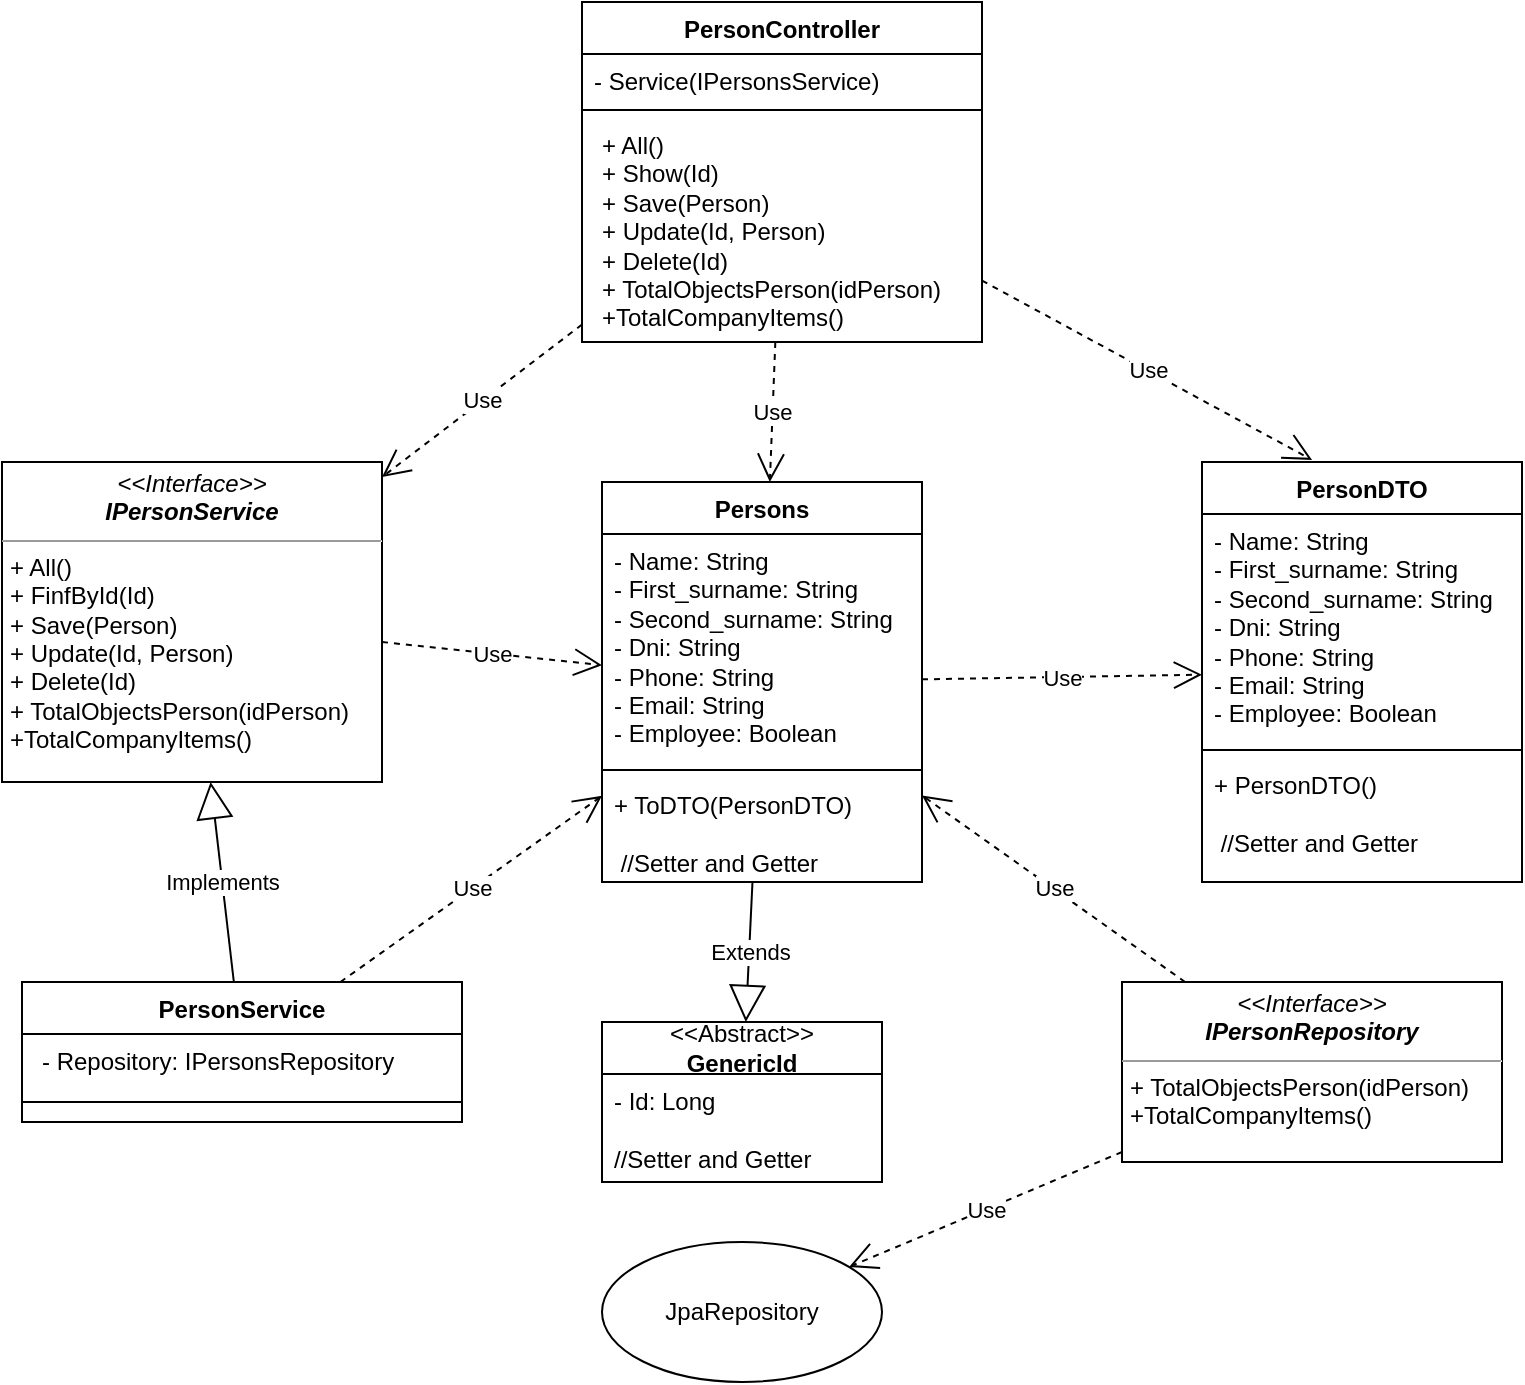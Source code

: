 <mxfile version="21.8.2" type="device" pages="4">
  <diagram name="Person" id="mOvNx-SHtdPKEW5Wv6UG">
    <mxGraphModel dx="942" dy="568" grid="1" gridSize="10" guides="1" tooltips="1" connect="1" arrows="1" fold="1" page="1" pageScale="1" pageWidth="827" pageHeight="1169" math="0" shadow="0">
      <root>
        <mxCell id="0" />
        <mxCell id="1" parent="0" />
        <mxCell id="ksLlhlK2cp5B85Cn4NFc-2" value="&lt;p style=&quot;margin:0px;margin-top:4px;text-align:center;&quot;&gt;&lt;i&gt;&amp;lt;&amp;lt;Interface&amp;gt;&amp;gt;&lt;/i&gt;&lt;br&gt;&lt;i style=&quot;border-color: var(--border-color);&quot;&gt;&lt;b&gt;IPersonRepository&lt;/b&gt;&lt;/i&gt;&lt;/p&gt;&lt;hr size=&quot;1&quot;&gt;&lt;p style=&quot;border-color: var(--border-color); margin: 0px 0px 0px 4px;&quot;&gt;&lt;span style=&quot;background-color: initial;&quot;&gt;+ TotalObjectsPerson(idPerson)&lt;/span&gt;&lt;br&gt;&lt;/p&gt;&lt;p style=&quot;margin:0px;margin-left:4px;&quot;&gt;+TotalCompanyItems()&lt;/p&gt;" style="verticalAlign=top;align=left;overflow=fill;fontSize=12;fontFamily=Helvetica;html=1;whiteSpace=wrap;" parent="1" vertex="1">
          <mxGeometry x="590" y="510" width="190" height="90" as="geometry" />
        </mxCell>
        <mxCell id="CWx7Grt0ZWKzgmNsFGEg-1" value="&lt;p style=&quot;margin:0px;margin-top:4px;text-align:center;&quot;&gt;&lt;i&gt;&amp;lt;&amp;lt;Interface&amp;gt;&amp;gt;&lt;/i&gt;&lt;br&gt;&lt;i style=&quot;border-color: var(--border-color);&quot;&gt;&lt;b&gt;IPersonService&lt;/b&gt;&lt;/i&gt;&lt;br&gt;&lt;/p&gt;&lt;hr size=&quot;1&quot;&gt;&lt;p style=&quot;border-color: var(--border-color); margin: 0px 0px 0px 4px;&quot;&gt;+ All()&lt;br style=&quot;border-color: var(--border-color);&quot;&gt;&lt;/p&gt;&lt;p style=&quot;border-color: var(--border-color); margin: 0px 0px 0px 4px;&quot;&gt;+ FinfById(Id)&lt;/p&gt;&lt;p style=&quot;border-color: var(--border-color); margin: 0px 0px 0px 4px;&quot;&gt;+ Save(Person)&amp;nbsp;&lt;/p&gt;&lt;p style=&quot;border-color: var(--border-color); margin: 0px 0px 0px 4px;&quot;&gt;+ Update(Id, Person)&amp;nbsp;&lt;/p&gt;&lt;p style=&quot;border-color: var(--border-color); margin: 0px 0px 0px 4px;&quot;&gt;+ Delete(Id)&lt;/p&gt;&lt;p style=&quot;border-color: var(--border-color); margin: 0px 0px 0px 4px;&quot;&gt;+ TotalObjectsPerson(idPerson)&lt;br style=&quot;border-color: var(--border-color);&quot;&gt;&lt;/p&gt;&lt;p style=&quot;border-color: var(--border-color); margin: 0px 0px 0px 4px;&quot;&gt;+TotalCompanyItems()&lt;/p&gt;&lt;p style=&quot;border-color: var(--border-color); margin: 0px 0px 0px 4px;&quot;&gt;&lt;br&gt;&lt;/p&gt;" style="verticalAlign=top;align=left;overflow=fill;fontSize=12;fontFamily=Helvetica;html=1;whiteSpace=wrap;" parent="1" vertex="1">
          <mxGeometry x="30" y="250" width="190" height="160" as="geometry" />
        </mxCell>
        <mxCell id="CWx7Grt0ZWKzgmNsFGEg-2" value="Persons" style="swimlane;fontStyle=1;align=center;verticalAlign=top;childLayout=stackLayout;horizontal=1;startSize=26;horizontalStack=0;resizeParent=1;resizeParentMax=0;resizeLast=0;collapsible=1;marginBottom=0;whiteSpace=wrap;html=1;" parent="1" vertex="1">
          <mxGeometry x="330" y="260" width="160" height="200" as="geometry" />
        </mxCell>
        <mxCell id="CWx7Grt0ZWKzgmNsFGEg-3" value="- Name: String&lt;br&gt;- First_surname: String&lt;br&gt;- Second_surname: String&lt;br&gt;- Dni: String&lt;br&gt;- Phone: String&lt;br&gt;- Email: String&lt;br&gt;- Employee: Boolean&lt;br&gt;" style="text;strokeColor=none;fillColor=none;align=left;verticalAlign=top;spacingLeft=4;spacingRight=4;overflow=hidden;rotatable=0;points=[[0,0.5],[1,0.5]];portConstraint=eastwest;whiteSpace=wrap;html=1;" parent="CWx7Grt0ZWKzgmNsFGEg-2" vertex="1">
          <mxGeometry y="26" width="160" height="114" as="geometry" />
        </mxCell>
        <mxCell id="CWx7Grt0ZWKzgmNsFGEg-4" value="" style="line;strokeWidth=1;fillColor=none;align=left;verticalAlign=middle;spacingTop=-1;spacingLeft=3;spacingRight=3;rotatable=0;labelPosition=right;points=[];portConstraint=eastwest;strokeColor=inherit;" parent="CWx7Grt0ZWKzgmNsFGEg-2" vertex="1">
          <mxGeometry y="140" width="160" height="8" as="geometry" />
        </mxCell>
        <mxCell id="CWx7Grt0ZWKzgmNsFGEg-5" value="+ ToDTO(PersonDTO)&lt;br&gt;&lt;br&gt;&amp;nbsp;//Setter and Getter" style="text;strokeColor=none;fillColor=none;align=left;verticalAlign=top;spacingLeft=4;spacingRight=4;overflow=hidden;rotatable=0;points=[[0,0.5],[1,0.5]];portConstraint=eastwest;whiteSpace=wrap;html=1;" parent="CWx7Grt0ZWKzgmNsFGEg-2" vertex="1">
          <mxGeometry y="148" width="160" height="52" as="geometry" />
        </mxCell>
        <mxCell id="CWx7Grt0ZWKzgmNsFGEg-6" value="PersonDTO" style="swimlane;fontStyle=1;align=center;verticalAlign=top;childLayout=stackLayout;horizontal=1;startSize=26;horizontalStack=0;resizeParent=1;resizeParentMax=0;resizeLast=0;collapsible=1;marginBottom=0;whiteSpace=wrap;html=1;" parent="1" vertex="1">
          <mxGeometry x="630" y="250" width="160" height="210" as="geometry" />
        </mxCell>
        <mxCell id="CWx7Grt0ZWKzgmNsFGEg-7" value="- Name: String&lt;br style=&quot;border-color: var(--border-color);&quot;&gt;- First_surname: String&lt;br style=&quot;border-color: var(--border-color);&quot;&gt;- Second_surname: String&lt;br style=&quot;border-color: var(--border-color);&quot;&gt;- Dni: String&lt;br style=&quot;border-color: var(--border-color);&quot;&gt;- Phone: String&lt;br style=&quot;border-color: var(--border-color);&quot;&gt;- Email: String&lt;br style=&quot;border-color: var(--border-color);&quot;&gt;- Employee: Boolean&lt;br&gt;" style="text;strokeColor=none;fillColor=none;align=left;verticalAlign=top;spacingLeft=4;spacingRight=4;overflow=hidden;rotatable=0;points=[[0,0.5],[1,0.5]];portConstraint=eastwest;whiteSpace=wrap;html=1;" parent="CWx7Grt0ZWKzgmNsFGEg-6" vertex="1">
          <mxGeometry y="26" width="160" height="114" as="geometry" />
        </mxCell>
        <mxCell id="CWx7Grt0ZWKzgmNsFGEg-8" value="" style="line;strokeWidth=1;fillColor=none;align=left;verticalAlign=middle;spacingTop=-1;spacingLeft=3;spacingRight=3;rotatable=0;labelPosition=right;points=[];portConstraint=eastwest;strokeColor=inherit;" parent="CWx7Grt0ZWKzgmNsFGEg-6" vertex="1">
          <mxGeometry y="140" width="160" height="8" as="geometry" />
        </mxCell>
        <mxCell id="CWx7Grt0ZWKzgmNsFGEg-9" value="+ PersonDTO()&lt;br&gt;&lt;br&gt;&amp;nbsp;//Setter and Getter" style="text;strokeColor=none;fillColor=none;align=left;verticalAlign=top;spacingLeft=4;spacingRight=4;overflow=hidden;rotatable=0;points=[[0,0.5],[1,0.5]];portConstraint=eastwest;whiteSpace=wrap;html=1;" parent="CWx7Grt0ZWKzgmNsFGEg-6" vertex="1">
          <mxGeometry y="148" width="160" height="62" as="geometry" />
        </mxCell>
        <mxCell id="CWx7Grt0ZWKzgmNsFGEg-14" value="PersonController" style="swimlane;fontStyle=1;align=center;verticalAlign=top;childLayout=stackLayout;horizontal=1;startSize=26;horizontalStack=0;resizeParent=1;resizeParentMax=0;resizeLast=0;collapsible=1;marginBottom=0;whiteSpace=wrap;html=1;" parent="1" vertex="1">
          <mxGeometry x="320" y="20" width="200" height="170" as="geometry" />
        </mxCell>
        <mxCell id="CWx7Grt0ZWKzgmNsFGEg-15" value="- Service(IPersonsService)" style="text;strokeColor=none;fillColor=none;align=left;verticalAlign=top;spacingLeft=4;spacingRight=4;overflow=hidden;rotatable=0;points=[[0,0.5],[1,0.5]];portConstraint=eastwest;whiteSpace=wrap;html=1;" parent="CWx7Grt0ZWKzgmNsFGEg-14" vertex="1">
          <mxGeometry y="26" width="200" height="24" as="geometry" />
        </mxCell>
        <mxCell id="CWx7Grt0ZWKzgmNsFGEg-16" value="" style="line;strokeWidth=1;fillColor=none;align=left;verticalAlign=middle;spacingTop=-1;spacingLeft=3;spacingRight=3;rotatable=0;labelPosition=right;points=[];portConstraint=eastwest;strokeColor=inherit;" parent="CWx7Grt0ZWKzgmNsFGEg-14" vertex="1">
          <mxGeometry y="50" width="200" height="8" as="geometry" />
        </mxCell>
        <mxCell id="CWx7Grt0ZWKzgmNsFGEg-17" value="&lt;p style=&quot;border-color: var(--border-color); margin: 0px 0px 0px 4px;&quot;&gt;+ All()&lt;br style=&quot;border-color: var(--border-color);&quot;&gt;&lt;/p&gt;&lt;p style=&quot;border-color: var(--border-color); margin: 0px 0px 0px 4px;&quot;&gt;+ Show(Id)&lt;/p&gt;&lt;p style=&quot;border-color: var(--border-color); margin: 0px 0px 0px 4px;&quot;&gt;+ Save(Person)&amp;nbsp;&lt;/p&gt;&lt;p style=&quot;border-color: var(--border-color); margin: 0px 0px 0px 4px;&quot;&gt;+ Update(Id, Person)&amp;nbsp;&lt;/p&gt;&lt;p style=&quot;border-color: var(--border-color); margin: 0px 0px 0px 4px;&quot;&gt;+ Delete(Id)&lt;/p&gt;&lt;p style=&quot;border-color: var(--border-color); margin: 0px 0px 0px 4px;&quot;&gt;+ TotalObjectsPerson(idPerson)&lt;br style=&quot;border-color: var(--border-color);&quot;&gt;&lt;/p&gt;&lt;p style=&quot;border-color: var(--border-color); margin: 0px 0px 0px 4px;&quot;&gt;+TotalCompanyItems()&lt;/p&gt;" style="text;strokeColor=none;fillColor=none;align=left;verticalAlign=top;spacingLeft=4;spacingRight=4;overflow=hidden;rotatable=0;points=[[0,0.5],[1,0.5]];portConstraint=eastwest;whiteSpace=wrap;html=1;" parent="CWx7Grt0ZWKzgmNsFGEg-14" vertex="1">
          <mxGeometry y="58" width="200" height="112" as="geometry" />
        </mxCell>
        <mxCell id="CWx7Grt0ZWKzgmNsFGEg-18" value="&amp;lt;&amp;lt;Abstract&amp;gt;&amp;gt;&lt;br&gt;&lt;b&gt;GenericId&lt;/b&gt;" style="swimlane;fontStyle=0;childLayout=stackLayout;horizontal=1;startSize=26;fillColor=none;horizontalStack=0;resizeParent=1;resizeParentMax=0;resizeLast=0;collapsible=1;marginBottom=0;whiteSpace=wrap;html=1;" parent="1" vertex="1">
          <mxGeometry x="330" y="530" width="140" height="80" as="geometry" />
        </mxCell>
        <mxCell id="CWx7Grt0ZWKzgmNsFGEg-19" value="- Id: Long&lt;br&gt;&lt;br&gt;//Setter and Getter" style="text;strokeColor=none;fillColor=none;align=left;verticalAlign=top;spacingLeft=4;spacingRight=4;overflow=hidden;rotatable=0;points=[[0,0.5],[1,0.5]];portConstraint=eastwest;whiteSpace=wrap;html=1;" parent="CWx7Grt0ZWKzgmNsFGEg-18" vertex="1">
          <mxGeometry y="26" width="140" height="54" as="geometry" />
        </mxCell>
        <mxCell id="CWx7Grt0ZWKzgmNsFGEg-22" value="Extends" style="endArrow=block;endSize=16;endFill=0;html=1;rounded=0;" parent="1" source="CWx7Grt0ZWKzgmNsFGEg-2" target="CWx7Grt0ZWKzgmNsFGEg-18" edge="1">
          <mxGeometry width="160" relative="1" as="geometry">
            <mxPoint x="340" y="480" as="sourcePoint" />
            <mxPoint x="440" y="110" as="targetPoint" />
          </mxGeometry>
        </mxCell>
        <mxCell id="CWx7Grt0ZWKzgmNsFGEg-23" value="Implements" style="endArrow=block;endSize=16;endFill=0;html=1;rounded=0;" parent="1" source="EcvVIx1FRxvL3OZr62h4-1" target="CWx7Grt0ZWKzgmNsFGEg-1" edge="1">
          <mxGeometry width="160" relative="1" as="geometry">
            <mxPoint x="165" y="566" as="sourcePoint" />
            <mxPoint x="500" y="180" as="targetPoint" />
          </mxGeometry>
        </mxCell>
        <mxCell id="CWx7Grt0ZWKzgmNsFGEg-24" value="Use" style="endArrow=open;endSize=12;dashed=1;html=1;rounded=0;" parent="1" source="CWx7Grt0ZWKzgmNsFGEg-14" target="CWx7Grt0ZWKzgmNsFGEg-1" edge="1">
          <mxGeometry width="160" relative="1" as="geometry">
            <mxPoint x="340" y="280" as="sourcePoint" />
            <mxPoint x="500" y="280" as="targetPoint" />
          </mxGeometry>
        </mxCell>
        <mxCell id="CWx7Grt0ZWKzgmNsFGEg-25" value="Use" style="endArrow=open;endSize=12;dashed=1;html=1;rounded=0;entryX=0.344;entryY=-0.005;entryDx=0;entryDy=0;entryPerimeter=0;" parent="1" source="CWx7Grt0ZWKzgmNsFGEg-14" target="CWx7Grt0ZWKzgmNsFGEg-6" edge="1">
          <mxGeometry width="160" relative="1" as="geometry">
            <mxPoint x="340" y="280" as="sourcePoint" />
            <mxPoint x="500" y="280" as="targetPoint" />
          </mxGeometry>
        </mxCell>
        <mxCell id="CWx7Grt0ZWKzgmNsFGEg-26" value="Use" style="endArrow=open;endSize=12;dashed=1;html=1;rounded=0;" parent="1" source="CWx7Grt0ZWKzgmNsFGEg-14" target="CWx7Grt0ZWKzgmNsFGEg-2" edge="1">
          <mxGeometry width="160" relative="1" as="geometry">
            <mxPoint x="340" y="280" as="sourcePoint" />
            <mxPoint x="500" y="280" as="targetPoint" />
          </mxGeometry>
        </mxCell>
        <mxCell id="CWx7Grt0ZWKzgmNsFGEg-28" value="Use" style="endArrow=open;endSize=12;dashed=1;html=1;rounded=0;" parent="1" source="EcvVIx1FRxvL3OZr62h4-1" target="CWx7Grt0ZWKzgmNsFGEg-2" edge="1">
          <mxGeometry width="160" relative="1" as="geometry">
            <mxPoint x="340" y="400" as="sourcePoint" />
            <mxPoint x="500" y="400" as="targetPoint" />
          </mxGeometry>
        </mxCell>
        <mxCell id="CWx7Grt0ZWKzgmNsFGEg-29" value="Use" style="endArrow=open;endSize=12;dashed=1;html=1;rounded=0;" parent="1" source="CWx7Grt0ZWKzgmNsFGEg-1" target="CWx7Grt0ZWKzgmNsFGEg-2" edge="1">
          <mxGeometry width="160" relative="1" as="geometry">
            <mxPoint x="340" y="400" as="sourcePoint" />
            <mxPoint x="500" y="400" as="targetPoint" />
          </mxGeometry>
        </mxCell>
        <mxCell id="CWx7Grt0ZWKzgmNsFGEg-30" value="Use" style="endArrow=open;endSize=12;dashed=1;html=1;rounded=0;" parent="1" source="ksLlhlK2cp5B85Cn4NFc-2" target="CWx7Grt0ZWKzgmNsFGEg-2" edge="1">
          <mxGeometry width="160" relative="1" as="geometry">
            <mxPoint x="340" y="600" as="sourcePoint" />
            <mxPoint x="500" y="600" as="targetPoint" />
          </mxGeometry>
        </mxCell>
        <mxCell id="CWx7Grt0ZWKzgmNsFGEg-31" value="JpaRepository" style="ellipse;whiteSpace=wrap;html=1;" parent="1" vertex="1">
          <mxGeometry x="330" y="640" width="140" height="70" as="geometry" />
        </mxCell>
        <mxCell id="CWx7Grt0ZWKzgmNsFGEg-32" value="Use" style="endArrow=open;endSize=12;dashed=1;html=1;rounded=0;" parent="1" source="ksLlhlK2cp5B85Cn4NFc-2" target="CWx7Grt0ZWKzgmNsFGEg-31" edge="1">
          <mxGeometry width="160" relative="1" as="geometry">
            <mxPoint x="340" y="600" as="sourcePoint" />
            <mxPoint x="500" y="600" as="targetPoint" />
          </mxGeometry>
        </mxCell>
        <mxCell id="CWx7Grt0ZWKzgmNsFGEg-33" value="Use" style="endArrow=open;endSize=12;dashed=1;html=1;rounded=0;" parent="1" source="CWx7Grt0ZWKzgmNsFGEg-2" target="CWx7Grt0ZWKzgmNsFGEg-6" edge="1">
          <mxGeometry width="160" relative="1" as="geometry">
            <mxPoint x="340" y="300" as="sourcePoint" />
            <mxPoint x="500" y="300" as="targetPoint" />
          </mxGeometry>
        </mxCell>
        <mxCell id="EcvVIx1FRxvL3OZr62h4-1" value="PersonService" style="swimlane;fontStyle=1;align=center;verticalAlign=top;childLayout=stackLayout;horizontal=1;startSize=26;horizontalStack=0;resizeParent=1;resizeParentMax=0;resizeLast=0;collapsible=1;marginBottom=0;whiteSpace=wrap;html=1;" vertex="1" parent="1">
          <mxGeometry x="40" y="510" width="220" height="70" as="geometry" />
        </mxCell>
        <mxCell id="EcvVIx1FRxvL3OZr62h4-2" value="&lt;p style=&quot;border-color: var(--border-color); margin: 0px 0px 0px 4px;&quot;&gt;- Repository: IPersonsRepository&lt;/p&gt;&lt;p style=&quot;border-color: var(--border-color); margin: 0px 0px 0px 4px;&quot;&gt;&lt;br style=&quot;border-color: var(--border-color);&quot;&gt;&lt;/p&gt;" style="text;strokeColor=none;fillColor=none;align=left;verticalAlign=top;spacingLeft=4;spacingRight=4;overflow=hidden;rotatable=0;points=[[0,0.5],[1,0.5]];portConstraint=eastwest;whiteSpace=wrap;html=1;" vertex="1" parent="EcvVIx1FRxvL3OZr62h4-1">
          <mxGeometry y="26" width="220" height="24" as="geometry" />
        </mxCell>
        <mxCell id="EcvVIx1FRxvL3OZr62h4-3" value="" style="line;strokeWidth=1;fillColor=none;align=left;verticalAlign=middle;spacingTop=-1;spacingLeft=3;spacingRight=3;rotatable=0;labelPosition=right;points=[];portConstraint=eastwest;strokeColor=inherit;" vertex="1" parent="EcvVIx1FRxvL3OZr62h4-1">
          <mxGeometry y="50" width="220" height="20" as="geometry" />
        </mxCell>
      </root>
    </mxGraphModel>
  </diagram>
  <diagram id="QPbNEcfPttdwV0b6lFSF" name="TypeOfObject">
    <mxGraphModel dx="942" dy="568" grid="1" gridSize="10" guides="1" tooltips="1" connect="1" arrows="1" fold="1" page="1" pageScale="1" pageWidth="827" pageHeight="1169" math="0" shadow="0">
      <root>
        <mxCell id="0" />
        <mxCell id="1" parent="0" />
        <mxCell id="TxogU5_3Bv56Hh9R4giH-1" value="&lt;p style=&quot;margin:0px;margin-top:4px;text-align:center;&quot;&gt;&lt;i&gt;&amp;lt;&amp;lt;Interface&amp;gt;&amp;gt;&lt;/i&gt;&lt;br&gt;&lt;i style=&quot;border-color: var(--border-color);&quot;&gt;&lt;b&gt;ITypeOfObjectRepository&lt;/b&gt;&lt;/i&gt;&lt;br&gt;&lt;/p&gt;&lt;hr size=&quot;1&quot;&gt;&lt;p style=&quot;margin:0px;margin-left:4px;&quot;&gt;&lt;br&gt;&lt;/p&gt;" style="verticalAlign=top;align=left;overflow=fill;fontSize=12;fontFamily=Helvetica;html=1;whiteSpace=wrap;" parent="1" vertex="1">
          <mxGeometry x="590" y="526" width="190" height="54" as="geometry" />
        </mxCell>
        <mxCell id="TxogU5_3Bv56Hh9R4giH-2" value="&lt;p style=&quot;margin:0px;margin-top:4px;text-align:center;&quot;&gt;&lt;i&gt;&amp;lt;&amp;lt;Interface&amp;gt;&amp;gt;&lt;/i&gt;&lt;br&gt;&lt;b&gt;&lt;i style=&quot;border-color: var(--border-color);&quot;&gt;ITypeOfObjectService&lt;/i&gt;&lt;br&gt;&lt;/b&gt;&lt;/p&gt;&lt;hr size=&quot;1&quot;&gt;&lt;p style=&quot;border-color: var(--border-color); margin: 0px 0px 0px 4px;&quot;&gt;+ All()&lt;br style=&quot;border-color: var(--border-color);&quot;&gt;&lt;/p&gt;&lt;p style=&quot;border-color: var(--border-color); margin: 0px 0px 0px 4px;&quot;&gt;+ FinfById(Id)&lt;/p&gt;&lt;p style=&quot;border-color: var(--border-color); margin: 0px 0px 0px 4px;&quot;&gt;+ Save(TypeOfItem)&amp;nbsp;&lt;/p&gt;&lt;p style=&quot;border-color: var(--border-color); margin: 0px 0px 0px 4px;&quot;&gt;+ Update(Id, TypeOfItem)&amp;nbsp;&lt;/p&gt;&lt;p style=&quot;border-color: var(--border-color); margin: 0px 0px 0px 4px;&quot;&gt;+ Delete(Id)&lt;/p&gt;" style="verticalAlign=top;align=left;overflow=fill;fontSize=12;fontFamily=Helvetica;html=1;whiteSpace=wrap;" parent="1" vertex="1">
          <mxGeometry x="20" y="250" width="190" height="140" as="geometry" />
        </mxCell>
        <mxCell id="TxogU5_3Bv56Hh9R4giH-3" value="TypeOfItem" style="swimlane;fontStyle=1;align=center;verticalAlign=top;childLayout=stackLayout;horizontal=1;startSize=26;horizontalStack=0;resizeParent=1;resizeParentMax=0;resizeLast=0;collapsible=1;marginBottom=0;whiteSpace=wrap;html=1;" parent="1" vertex="1">
          <mxGeometry x="330" y="260" width="160" height="130" as="geometry" />
        </mxCell>
        <mxCell id="TxogU5_3Bv56Hh9R4giH-4" value="- Name: String&lt;br&gt;" style="text;strokeColor=none;fillColor=none;align=left;verticalAlign=top;spacingLeft=4;spacingRight=4;overflow=hidden;rotatable=0;points=[[0,0.5],[1,0.5]];portConstraint=eastwest;whiteSpace=wrap;html=1;" parent="TxogU5_3Bv56Hh9R4giH-3" vertex="1">
          <mxGeometry y="26" width="160" height="34" as="geometry" />
        </mxCell>
        <mxCell id="TxogU5_3Bv56Hh9R4giH-5" value="" style="line;strokeWidth=1;fillColor=none;align=left;verticalAlign=middle;spacingTop=-1;spacingLeft=3;spacingRight=3;rotatable=0;labelPosition=right;points=[];portConstraint=eastwest;strokeColor=inherit;" parent="TxogU5_3Bv56Hh9R4giH-3" vertex="1">
          <mxGeometry y="60" width="160" height="8" as="geometry" />
        </mxCell>
        <mxCell id="TxogU5_3Bv56Hh9R4giH-6" value="&amp;nbsp;//Setter and Getter&lt;br&gt;&lt;br&gt;+ ToDTO(TypeOfItemDTO)&lt;br&gt;" style="text;strokeColor=none;fillColor=none;align=left;verticalAlign=top;spacingLeft=4;spacingRight=4;overflow=hidden;rotatable=0;points=[[0,0.5],[1,0.5]];portConstraint=eastwest;whiteSpace=wrap;html=1;" parent="TxogU5_3Bv56Hh9R4giH-3" vertex="1">
          <mxGeometry y="68" width="160" height="62" as="geometry" />
        </mxCell>
        <mxCell id="TxogU5_3Bv56Hh9R4giH-7" value="TypeOfItemDTO" style="swimlane;fontStyle=1;align=center;verticalAlign=top;childLayout=stackLayout;horizontal=1;startSize=26;horizontalStack=0;resizeParent=1;resizeParentMax=0;resizeLast=0;collapsible=1;marginBottom=0;whiteSpace=wrap;html=1;" parent="1" vertex="1">
          <mxGeometry x="630" y="250" width="160" height="140" as="geometry" />
        </mxCell>
        <mxCell id="TxogU5_3Bv56Hh9R4giH-8" value="- Name: type&lt;br style=&quot;border-color: var(--border-color);&quot;&gt;- Id: Long&lt;br&gt;" style="text;strokeColor=none;fillColor=none;align=left;verticalAlign=top;spacingLeft=4;spacingRight=4;overflow=hidden;rotatable=0;points=[[0,0.5],[1,0.5]];portConstraint=eastwest;whiteSpace=wrap;html=1;" parent="TxogU5_3Bv56Hh9R4giH-7" vertex="1">
          <mxGeometry y="26" width="160" height="44" as="geometry" />
        </mxCell>
        <mxCell id="TxogU5_3Bv56Hh9R4giH-9" value="" style="line;strokeWidth=1;fillColor=none;align=left;verticalAlign=middle;spacingTop=-1;spacingLeft=3;spacingRight=3;rotatable=0;labelPosition=right;points=[];portConstraint=eastwest;strokeColor=inherit;" parent="TxogU5_3Bv56Hh9R4giH-7" vertex="1">
          <mxGeometry y="70" width="160" height="8" as="geometry" />
        </mxCell>
        <mxCell id="TxogU5_3Bv56Hh9R4giH-10" value="+ TypeOfObjectDTO()&lt;br&gt;&lt;br&gt;&amp;nbsp;//Setter and Getter" style="text;strokeColor=none;fillColor=none;align=left;verticalAlign=top;spacingLeft=4;spacingRight=4;overflow=hidden;rotatable=0;points=[[0,0.5],[1,0.5]];portConstraint=eastwest;whiteSpace=wrap;html=1;" parent="TxogU5_3Bv56Hh9R4giH-7" vertex="1">
          <mxGeometry y="78" width="160" height="62" as="geometry" />
        </mxCell>
        <mxCell id="TxogU5_3Bv56Hh9R4giH-13" value="TypeOfItemController" style="swimlane;fontStyle=1;align=center;verticalAlign=top;childLayout=stackLayout;horizontal=1;startSize=26;horizontalStack=0;resizeParent=1;resizeParentMax=0;resizeLast=0;collapsible=1;marginBottom=0;whiteSpace=wrap;html=1;" parent="1" vertex="1">
          <mxGeometry x="315" y="40" width="190" height="150" as="geometry" />
        </mxCell>
        <mxCell id="TxogU5_3Bv56Hh9R4giH-14" value="&amp;nbsp;- Service(ITypeOfObjectService)" style="text;strokeColor=none;fillColor=none;align=left;verticalAlign=top;spacingLeft=4;spacingRight=4;overflow=hidden;rotatable=0;points=[[0,0.5],[1,0.5]];portConstraint=eastwest;whiteSpace=wrap;html=1;" parent="TxogU5_3Bv56Hh9R4giH-13" vertex="1">
          <mxGeometry y="26" width="190" height="24" as="geometry" />
        </mxCell>
        <mxCell id="TxogU5_3Bv56Hh9R4giH-15" value="" style="line;strokeWidth=1;fillColor=none;align=left;verticalAlign=middle;spacingTop=-1;spacingLeft=3;spacingRight=3;rotatable=0;labelPosition=right;points=[];portConstraint=eastwest;strokeColor=inherit;" parent="TxogU5_3Bv56Hh9R4giH-13" vertex="1">
          <mxGeometry y="50" width="190" height="8" as="geometry" />
        </mxCell>
        <mxCell id="TxogU5_3Bv56Hh9R4giH-16" value="&lt;p style=&quot;border-color: var(--border-color); margin: 0px 0px 0px 4px;&quot;&gt;+ All()&lt;br style=&quot;border-color: var(--border-color);&quot;&gt;&lt;/p&gt;&lt;p style=&quot;border-color: var(--border-color); margin: 0px 0px 0px 4px;&quot;&gt;+ Show(Id)&lt;/p&gt;&lt;p style=&quot;border-color: var(--border-color); margin: 0px 0px 0px 4px;&quot;&gt;+ Save(TypeOfItem)&amp;nbsp;&lt;/p&gt;&lt;p style=&quot;border-color: var(--border-color); margin: 0px 0px 0px 4px;&quot;&gt;+ Update(Id, TypeOfItem)&amp;nbsp;&lt;/p&gt;&lt;p style=&quot;border-color: var(--border-color); margin: 0px 0px 0px 4px;&quot;&gt;+ Delete(Id)&lt;/p&gt;" style="text;strokeColor=none;fillColor=none;align=left;verticalAlign=top;spacingLeft=4;spacingRight=4;overflow=hidden;rotatable=0;points=[[0,0.5],[1,0.5]];portConstraint=eastwest;whiteSpace=wrap;html=1;" parent="TxogU5_3Bv56Hh9R4giH-13" vertex="1">
          <mxGeometry y="58" width="190" height="92" as="geometry" />
        </mxCell>
        <mxCell id="TxogU5_3Bv56Hh9R4giH-17" value="&amp;lt;&amp;lt;Abstract&amp;gt;&amp;gt;&lt;br&gt;&lt;b&gt;GenericId&lt;/b&gt;" style="swimlane;fontStyle=0;childLayout=stackLayout;horizontal=1;startSize=26;fillColor=none;horizontalStack=0;resizeParent=1;resizeParentMax=0;resizeLast=0;collapsible=1;marginBottom=0;whiteSpace=wrap;html=1;" parent="1" vertex="1">
          <mxGeometry x="340" y="530" width="140" height="80" as="geometry" />
        </mxCell>
        <mxCell id="TxogU5_3Bv56Hh9R4giH-18" value="- Id: Long&lt;br&gt;&lt;br&gt;//Setter and Getter" style="text;strokeColor=none;fillColor=none;align=left;verticalAlign=top;spacingLeft=4;spacingRight=4;overflow=hidden;rotatable=0;points=[[0,0.5],[1,0.5]];portConstraint=eastwest;whiteSpace=wrap;html=1;" parent="TxogU5_3Bv56Hh9R4giH-17" vertex="1">
          <mxGeometry y="26" width="140" height="54" as="geometry" />
        </mxCell>
        <mxCell id="TxogU5_3Bv56Hh9R4giH-19" value="Extends" style="endArrow=block;endSize=16;endFill=0;html=1;rounded=0;" parent="1" source="TxogU5_3Bv56Hh9R4giH-3" target="TxogU5_3Bv56Hh9R4giH-17" edge="1">
          <mxGeometry width="160" relative="1" as="geometry">
            <mxPoint x="340" y="480" as="sourcePoint" />
            <mxPoint x="440" y="110" as="targetPoint" />
          </mxGeometry>
        </mxCell>
        <mxCell id="TxogU5_3Bv56Hh9R4giH-20" value="Implements" style="endArrow=block;endSize=16;endFill=0;html=1;rounded=0;" parent="1" source="2VF1AGEhjVkIkQsKhKmw-1" target="TxogU5_3Bv56Hh9R4giH-2" edge="1">
          <mxGeometry width="160" relative="1" as="geometry">
            <mxPoint x="165" y="566" as="sourcePoint" />
            <mxPoint x="500" y="180" as="targetPoint" />
          </mxGeometry>
        </mxCell>
        <mxCell id="TxogU5_3Bv56Hh9R4giH-21" value="Use" style="endArrow=open;endSize=12;dashed=1;html=1;rounded=0;" parent="1" source="TxogU5_3Bv56Hh9R4giH-13" target="TxogU5_3Bv56Hh9R4giH-2" edge="1">
          <mxGeometry width="160" relative="1" as="geometry">
            <mxPoint x="340" y="280" as="sourcePoint" />
            <mxPoint x="500" y="280" as="targetPoint" />
          </mxGeometry>
        </mxCell>
        <mxCell id="TxogU5_3Bv56Hh9R4giH-22" value="Use" style="endArrow=open;endSize=12;dashed=1;html=1;rounded=0;entryX=0.344;entryY=-0.005;entryDx=0;entryDy=0;entryPerimeter=0;" parent="1" source="TxogU5_3Bv56Hh9R4giH-13" target="TxogU5_3Bv56Hh9R4giH-7" edge="1">
          <mxGeometry width="160" relative="1" as="geometry">
            <mxPoint x="340" y="280" as="sourcePoint" />
            <mxPoint x="500" y="280" as="targetPoint" />
          </mxGeometry>
        </mxCell>
        <mxCell id="TxogU5_3Bv56Hh9R4giH-23" value="Use" style="endArrow=open;endSize=12;dashed=1;html=1;rounded=0;" parent="1" source="TxogU5_3Bv56Hh9R4giH-13" target="TxogU5_3Bv56Hh9R4giH-3" edge="1">
          <mxGeometry width="160" relative="1" as="geometry">
            <mxPoint x="340" y="280" as="sourcePoint" />
            <mxPoint x="500" y="280" as="targetPoint" />
          </mxGeometry>
        </mxCell>
        <mxCell id="TxogU5_3Bv56Hh9R4giH-24" value="Use" style="endArrow=open;endSize=12;dashed=1;html=1;rounded=0;" parent="1" source="2VF1AGEhjVkIkQsKhKmw-1" target="TxogU5_3Bv56Hh9R4giH-3" edge="1">
          <mxGeometry width="160" relative="1" as="geometry">
            <mxPoint x="340" y="400" as="sourcePoint" />
            <mxPoint x="500" y="400" as="targetPoint" />
          </mxGeometry>
        </mxCell>
        <mxCell id="TxogU5_3Bv56Hh9R4giH-25" value="Use" style="endArrow=open;endSize=12;dashed=1;html=1;rounded=0;" parent="1" source="TxogU5_3Bv56Hh9R4giH-2" target="TxogU5_3Bv56Hh9R4giH-3" edge="1">
          <mxGeometry width="160" relative="1" as="geometry">
            <mxPoint x="340" y="400" as="sourcePoint" />
            <mxPoint x="500" y="400" as="targetPoint" />
          </mxGeometry>
        </mxCell>
        <mxCell id="TxogU5_3Bv56Hh9R4giH-26" value="Use" style="endArrow=open;endSize=12;dashed=1;html=1;rounded=0;" parent="1" source="TxogU5_3Bv56Hh9R4giH-1" target="TxogU5_3Bv56Hh9R4giH-3" edge="1">
          <mxGeometry width="160" relative="1" as="geometry">
            <mxPoint x="340" y="600" as="sourcePoint" />
            <mxPoint x="500" y="600" as="targetPoint" />
          </mxGeometry>
        </mxCell>
        <mxCell id="TxogU5_3Bv56Hh9R4giH-27" value="JpaRepository" style="ellipse;whiteSpace=wrap;html=1;" parent="1" vertex="1">
          <mxGeometry x="330" y="640" width="140" height="70" as="geometry" />
        </mxCell>
        <mxCell id="TxogU5_3Bv56Hh9R4giH-28" value="Use" style="endArrow=open;endSize=12;dashed=1;html=1;rounded=0;" parent="1" source="TxogU5_3Bv56Hh9R4giH-1" target="TxogU5_3Bv56Hh9R4giH-27" edge="1">
          <mxGeometry width="160" relative="1" as="geometry">
            <mxPoint x="340" y="600" as="sourcePoint" />
            <mxPoint x="500" y="600" as="targetPoint" />
          </mxGeometry>
        </mxCell>
        <mxCell id="TxogU5_3Bv56Hh9R4giH-29" value="Use" style="endArrow=open;endSize=12;dashed=1;html=1;rounded=0;" parent="1" source="TxogU5_3Bv56Hh9R4giH-3" target="TxogU5_3Bv56Hh9R4giH-7" edge="1">
          <mxGeometry width="160" relative="1" as="geometry">
            <mxPoint x="340" y="300" as="sourcePoint" />
            <mxPoint x="500" y="300" as="targetPoint" />
          </mxGeometry>
        </mxCell>
        <mxCell id="2VF1AGEhjVkIkQsKhKmw-1" value="PersonObjectService" style="swimlane;fontStyle=1;align=center;verticalAlign=top;childLayout=stackLayout;horizontal=1;startSize=26;horizontalStack=0;resizeParent=1;resizeParentMax=0;resizeLast=0;collapsible=1;marginBottom=0;whiteSpace=wrap;html=1;" vertex="1" parent="1">
          <mxGeometry x="50" y="526" width="220" height="70" as="geometry" />
        </mxCell>
        <mxCell id="2VF1AGEhjVkIkQsKhKmw-2" value="&lt;p style=&quot;border-color: var(--border-color); margin: 0px 0px 0px 4px;&quot;&gt;- Repository: ITypeOfObjectRepository&lt;/p&gt;&lt;p style=&quot;border-color: var(--border-color); margin: 0px 0px 0px 4px;&quot;&gt;&lt;br style=&quot;border-color: var(--border-color);&quot;&gt;&lt;/p&gt;" style="text;strokeColor=none;fillColor=none;align=left;verticalAlign=top;spacingLeft=4;spacingRight=4;overflow=hidden;rotatable=0;points=[[0,0.5],[1,0.5]];portConstraint=eastwest;whiteSpace=wrap;html=1;" vertex="1" parent="2VF1AGEhjVkIkQsKhKmw-1">
          <mxGeometry y="26" width="220" height="24" as="geometry" />
        </mxCell>
        <mxCell id="2VF1AGEhjVkIkQsKhKmw-3" value="" style="line;strokeWidth=1;fillColor=none;align=left;verticalAlign=middle;spacingTop=-1;spacingLeft=3;spacingRight=3;rotatable=0;labelPosition=right;points=[];portConstraint=eastwest;strokeColor=inherit;" vertex="1" parent="2VF1AGEhjVkIkQsKhKmw-1">
          <mxGeometry y="50" width="220" height="20" as="geometry" />
        </mxCell>
      </root>
    </mxGraphModel>
  </diagram>
  <diagram id="PzDFxOagwnFMz1m737yU" name="PersonObject">
    <mxGraphModel dx="942" dy="568" grid="1" gridSize="10" guides="1" tooltips="1" connect="1" arrows="1" fold="1" page="1" pageScale="1" pageWidth="827" pageHeight="1169" math="0" shadow="0">
      <root>
        <mxCell id="0" />
        <mxCell id="1" parent="0" />
        <mxCell id="1pZh6c0-JuAujudAQrYW-1" value="&lt;p style=&quot;margin:0px;margin-top:4px;text-align:center;&quot;&gt;&lt;i&gt;&amp;lt;&amp;lt;Interface&amp;gt;&amp;gt;&lt;/i&gt;&lt;br&gt;&lt;i style=&quot;border-color: var(--border-color);&quot;&gt;&lt;b&gt;IPersonObjectRepository&lt;/b&gt;&lt;/i&gt;&lt;/p&gt;&lt;hr size=&quot;1&quot;&gt;&lt;p style=&quot;border-color: var(--border-color); margin: 0px 0px 0px 4px;&quot;&gt;&lt;br&gt;&lt;/p&gt;&lt;p style=&quot;margin:0px;margin-left:4px;&quot;&gt;+&amp;nbsp;getPersonReport&lt;span style=&quot;background-color: initial;&quot;&gt;(idPerson)&lt;/span&gt;&lt;/p&gt;&lt;p style=&quot;margin:0px;margin-left:4px;&quot;&gt;&lt;span style=&quot;background-color: initial;&quot;&gt;+ Register(registerEntry, RegisterType)&lt;/span&gt;&lt;/p&gt;" style="verticalAlign=top;align=left;overflow=fill;fontSize=12;fontFamily=Helvetica;html=1;whiteSpace=wrap;" parent="1" vertex="1">
          <mxGeometry x="590" y="512" width="220" height="98" as="geometry" />
        </mxCell>
        <mxCell id="1pZh6c0-JuAujudAQrYW-2" value="&lt;p style=&quot;margin:0px;margin-top:4px;text-align:center;&quot;&gt;&lt;i&gt;&amp;lt;&amp;lt;Interface&amp;gt;&amp;gt;&lt;/i&gt;&lt;br&gt;&lt;i style=&quot;border-color: var(--border-color);&quot;&gt;&lt;b&gt;IPersonObjectService&lt;/b&gt;&lt;/i&gt;&lt;br&gt;&lt;/p&gt;&lt;hr size=&quot;1&quot;&gt;&lt;p style=&quot;border-color: var(--border-color); margin: 0px 0px 0px 4px;&quot;&gt;&lt;span style=&quot;background-color: initial;&quot;&gt;+ All()&lt;/span&gt;&lt;br&gt;&lt;/p&gt;&lt;p style=&quot;border-color: var(--border-color); margin: 0px 0px 0px 4px;&quot;&gt;+ FinfById(Id)&lt;/p&gt;&lt;p style=&quot;border-color: var(--border-color); margin: 0px 0px 0px 4px;&quot;&gt;+ Save(PersonObject)&amp;nbsp;&lt;/p&gt;&lt;p style=&quot;border-color: var(--border-color); margin: 0px 0px 0px 4px;&quot;&gt;+ Update(Id, PersonObject)&amp;nbsp;&lt;/p&gt;&lt;p style=&quot;border-color: var(--border-color); margin: 0px 0px 0px 4px;&quot;&gt;+ Delete(Id)&lt;/p&gt;&lt;p style=&quot;border-color: var(--border-color); margin: 0px 0px 0px 4px;&quot;&gt;+ GetPersonReport(idPerson)&lt;/p&gt;&lt;p style=&quot;border-color: var(--border-color); margin: 0px 0px 0px 4px;&quot;&gt;+ Register(registerEntry, RegisterType)&lt;br&gt;&lt;/p&gt;" style="verticalAlign=top;align=left;overflow=fill;fontSize=12;fontFamily=Helvetica;html=1;whiteSpace=wrap;" parent="1" vertex="1">
          <mxGeometry x="20" y="250" width="220" height="160" as="geometry" />
        </mxCell>
        <mxCell id="1pZh6c0-JuAujudAQrYW-3" value="PersonObject" style="swimlane;fontStyle=1;align=center;verticalAlign=top;childLayout=stackLayout;horizontal=1;startSize=26;horizontalStack=0;resizeParent=1;resizeParentMax=0;resizeLast=0;collapsible=1;marginBottom=0;whiteSpace=wrap;html=1;" parent="1" vertex="1">
          <mxGeometry x="330" y="260" width="160" height="180" as="geometry" />
        </mxCell>
        <mxCell id="1pZh6c0-JuAujudAQrYW-4" value="- Id_person: idPerson&lt;br&gt;- Id_item: idItem&lt;br&gt;- Time: LocalDateTime&lt;br&gt;- Register_type: Boolean&lt;br&gt;" style="text;strokeColor=none;fillColor=none;align=left;verticalAlign=top;spacingLeft=4;spacingRight=4;overflow=hidden;rotatable=0;points=[[0,0.5],[1,0.5]];portConstraint=eastwest;whiteSpace=wrap;html=1;" parent="1pZh6c0-JuAujudAQrYW-3" vertex="1">
          <mxGeometry y="26" width="160" height="74" as="geometry" />
        </mxCell>
        <mxCell id="1pZh6c0-JuAujudAQrYW-5" value="" style="line;strokeWidth=1;fillColor=none;align=left;verticalAlign=middle;spacingTop=-1;spacingLeft=3;spacingRight=3;rotatable=0;labelPosition=right;points=[];portConstraint=eastwest;strokeColor=inherit;" parent="1pZh6c0-JuAujudAQrYW-3" vertex="1">
          <mxGeometry y="100" width="160" height="8" as="geometry" />
        </mxCell>
        <mxCell id="1pZh6c0-JuAujudAQrYW-6" value="+ToDTO(PersonObjectDTO)&lt;br&gt;&lt;br&gt;//Setter and Getter" style="text;strokeColor=none;fillColor=none;align=left;verticalAlign=top;spacingLeft=4;spacingRight=4;overflow=hidden;rotatable=0;points=[[0,0.5],[1,0.5]];portConstraint=eastwest;whiteSpace=wrap;html=1;" parent="1pZh6c0-JuAujudAQrYW-3" vertex="1">
          <mxGeometry y="108" width="160" height="72" as="geometry" />
        </mxCell>
        <mxCell id="1pZh6c0-JuAujudAQrYW-7" value="PersonObjectDTO" style="swimlane;fontStyle=1;align=center;verticalAlign=top;childLayout=stackLayout;horizontal=1;startSize=26;horizontalStack=0;resizeParent=1;resizeParentMax=0;resizeLast=0;collapsible=1;marginBottom=0;whiteSpace=wrap;html=1;" parent="1" vertex="1">
          <mxGeometry x="630" y="250" width="160" height="170" as="geometry" />
        </mxCell>
        <mxCell id="1pZh6c0-JuAujudAQrYW-8" value="- Id_person: idPerson&lt;br style=&quot;border-color: var(--border-color);&quot;&gt;- Id_item: idItem&lt;br style=&quot;border-color: var(--border-color);&quot;&gt;- Time: LocalDateTime&lt;br style=&quot;border-color: var(--border-color);&quot;&gt;- Register_type: Boolean&lt;br style=&quot;border-color: var(--border-color);&quot;&gt;" style="text;strokeColor=none;fillColor=none;align=left;verticalAlign=top;spacingLeft=4;spacingRight=4;overflow=hidden;rotatable=0;points=[[0,0.5],[1,0.5]];portConstraint=eastwest;whiteSpace=wrap;html=1;" parent="1pZh6c0-JuAujudAQrYW-7" vertex="1">
          <mxGeometry y="26" width="160" height="74" as="geometry" />
        </mxCell>
        <mxCell id="1pZh6c0-JuAujudAQrYW-9" value="" style="line;strokeWidth=1;fillColor=none;align=left;verticalAlign=middle;spacingTop=-1;spacingLeft=3;spacingRight=3;rotatable=0;labelPosition=right;points=[];portConstraint=eastwest;strokeColor=inherit;" parent="1pZh6c0-JuAujudAQrYW-7" vertex="1">
          <mxGeometry y="100" width="160" height="8" as="geometry" />
        </mxCell>
        <mxCell id="1pZh6c0-JuAujudAQrYW-10" value="+ PersonObjectDTO()&lt;br&gt;&lt;br&gt;&amp;nbsp;//Setter and Getter" style="text;strokeColor=none;fillColor=none;align=left;verticalAlign=top;spacingLeft=4;spacingRight=4;overflow=hidden;rotatable=0;points=[[0,0.5],[1,0.5]];portConstraint=eastwest;whiteSpace=wrap;html=1;" parent="1pZh6c0-JuAujudAQrYW-7" vertex="1">
          <mxGeometry y="108" width="160" height="62" as="geometry" />
        </mxCell>
        <mxCell id="1pZh6c0-JuAujudAQrYW-13" value="PersonObjectController" style="swimlane;fontStyle=1;align=center;verticalAlign=top;childLayout=stackLayout;horizontal=1;startSize=26;horizontalStack=0;resizeParent=1;resizeParentMax=0;resizeLast=0;collapsible=1;marginBottom=0;whiteSpace=wrap;html=1;" parent="1" vertex="1">
          <mxGeometry x="320" y="10" width="190" height="210" as="geometry" />
        </mxCell>
        <mxCell id="1pZh6c0-JuAujudAQrYW-14" value="- Service(IPersonObjectService)&lt;br&gt;- ItemService(IItemService)" style="text;strokeColor=none;fillColor=none;align=left;verticalAlign=top;spacingLeft=4;spacingRight=4;overflow=hidden;rotatable=0;points=[[0,0.5],[1,0.5]];portConstraint=eastwest;whiteSpace=wrap;html=1;" parent="1pZh6c0-JuAujudAQrYW-13" vertex="1">
          <mxGeometry y="26" width="190" height="34" as="geometry" />
        </mxCell>
        <mxCell id="1pZh6c0-JuAujudAQrYW-15" value="" style="line;strokeWidth=1;fillColor=none;align=left;verticalAlign=middle;spacingTop=-1;spacingLeft=3;spacingRight=3;rotatable=0;labelPosition=right;points=[];portConstraint=eastwest;strokeColor=inherit;" parent="1pZh6c0-JuAujudAQrYW-13" vertex="1">
          <mxGeometry y="60" width="190" height="8" as="geometry" />
        </mxCell>
        <mxCell id="1pZh6c0-JuAujudAQrYW-16" value="&lt;p style=&quot;border-color: var(--border-color); margin: 0px 0px 0px 4px;&quot;&gt;+ All()&lt;br style=&quot;border-color: var(--border-color);&quot;&gt;+ Show(Id)&lt;/p&gt;&lt;p style=&quot;border-color: var(--border-color); margin: 0px 0px 0px 4px;&quot;&gt;+ Save(PersonObject)&amp;nbsp;&lt;/p&gt;&lt;p style=&quot;border-color: var(--border-color); margin: 0px 0px 0px 4px;&quot;&gt;+ Update(Id, PersonObject)&amp;nbsp;&lt;/p&gt;&lt;p style=&quot;border-color: var(--border-color); margin: 0px 0px 0px 4px;&quot;&gt;+ Delete(Id)&lt;/p&gt;&lt;p style=&quot;border-color: var(--border-color); margin: 0px 0px 0px 4px;&quot;&gt;+ GetPersonReport(idPerson)&lt;/p&gt;&lt;p style=&quot;border-color: var(--border-color); margin: 0px 0px 0px 4px;&quot;&gt;+ RegisterEnter(id)&lt;/p&gt;&lt;p style=&quot;border-color: var(--border-color); margin: 0px 0px 0px 4px;&quot;&gt;&lt;span style=&quot;background-color: initial;&quot;&gt;+ R&lt;/span&gt;egisterExit(id)&lt;/p&gt;&lt;p style=&quot;border-color: var(--border-color); margin: 0px 0px 0px 4px;&quot;&gt;&lt;span style=&quot;background-color: initial;&quot;&gt;&lt;br&gt;&lt;/span&gt;&lt;/p&gt;" style="text;strokeColor=none;fillColor=none;align=left;verticalAlign=top;spacingLeft=4;spacingRight=4;overflow=hidden;rotatable=0;points=[[0,0.5],[1,0.5]];portConstraint=eastwest;whiteSpace=wrap;html=1;" parent="1pZh6c0-JuAujudAQrYW-13" vertex="1">
          <mxGeometry y="68" width="190" height="142" as="geometry" />
        </mxCell>
        <mxCell id="1pZh6c0-JuAujudAQrYW-17" value="&amp;lt;&amp;lt;Abstract&amp;gt;&amp;gt;&lt;br&gt;&lt;b&gt;GenericId&lt;/b&gt;" style="swimlane;fontStyle=0;childLayout=stackLayout;horizontal=1;startSize=26;fillColor=none;horizontalStack=0;resizeParent=1;resizeParentMax=0;resizeLast=0;collapsible=1;marginBottom=0;whiteSpace=wrap;html=1;" parent="1" vertex="1">
          <mxGeometry x="330" y="530" width="140" height="90" as="geometry" />
        </mxCell>
        <mxCell id="1pZh6c0-JuAujudAQrYW-18" value="-&amp;nbsp; Id: Long&lt;br&gt;&lt;br&gt;//Setter and Getter" style="text;strokeColor=none;fillColor=none;align=left;verticalAlign=top;spacingLeft=4;spacingRight=4;overflow=hidden;rotatable=0;points=[[0,0.5],[1,0.5]];portConstraint=eastwest;whiteSpace=wrap;html=1;" parent="1pZh6c0-JuAujudAQrYW-17" vertex="1">
          <mxGeometry y="26" width="140" height="64" as="geometry" />
        </mxCell>
        <mxCell id="1pZh6c0-JuAujudAQrYW-19" value="Extends" style="endArrow=block;endSize=16;endFill=0;html=1;rounded=0;" parent="1" source="1pZh6c0-JuAujudAQrYW-3" target="1pZh6c0-JuAujudAQrYW-17" edge="1">
          <mxGeometry width="160" relative="1" as="geometry">
            <mxPoint x="340" y="480" as="sourcePoint" />
            <mxPoint x="440" y="110" as="targetPoint" />
          </mxGeometry>
        </mxCell>
        <mxCell id="1pZh6c0-JuAujudAQrYW-20" value="Implements" style="endArrow=block;endSize=16;endFill=0;html=1;rounded=0;" parent="1" source="r84gftc3uoB5CO2WDoxs-7" target="1pZh6c0-JuAujudAQrYW-2" edge="1">
          <mxGeometry width="160" relative="1" as="geometry">
            <mxPoint x="165" y="566" as="sourcePoint" />
            <mxPoint x="500" y="180" as="targetPoint" />
          </mxGeometry>
        </mxCell>
        <mxCell id="1pZh6c0-JuAujudAQrYW-21" value="Use" style="endArrow=open;endSize=12;dashed=1;html=1;rounded=0;" parent="1" source="1pZh6c0-JuAujudAQrYW-13" target="1pZh6c0-JuAujudAQrYW-2" edge="1">
          <mxGeometry width="160" relative="1" as="geometry">
            <mxPoint x="340" y="280" as="sourcePoint" />
            <mxPoint x="500" y="280" as="targetPoint" />
          </mxGeometry>
        </mxCell>
        <mxCell id="1pZh6c0-JuAujudAQrYW-22" value="Use" style="endArrow=open;endSize=12;dashed=1;html=1;rounded=0;entryX=0.344;entryY=-0.005;entryDx=0;entryDy=0;entryPerimeter=0;" parent="1" source="1pZh6c0-JuAujudAQrYW-13" target="1pZh6c0-JuAujudAQrYW-7" edge="1">
          <mxGeometry width="160" relative="1" as="geometry">
            <mxPoint x="340" y="280" as="sourcePoint" />
            <mxPoint x="500" y="280" as="targetPoint" />
          </mxGeometry>
        </mxCell>
        <mxCell id="1pZh6c0-JuAujudAQrYW-23" value="Use" style="endArrow=open;endSize=12;dashed=1;html=1;rounded=0;" parent="1" source="1pZh6c0-JuAujudAQrYW-13" target="1pZh6c0-JuAujudAQrYW-3" edge="1">
          <mxGeometry width="160" relative="1" as="geometry">
            <mxPoint x="340" y="280" as="sourcePoint" />
            <mxPoint x="500" y="280" as="targetPoint" />
          </mxGeometry>
        </mxCell>
        <mxCell id="1pZh6c0-JuAujudAQrYW-24" value="Use" style="endArrow=open;endSize=12;dashed=1;html=1;rounded=0;" parent="1" source="r84gftc3uoB5CO2WDoxs-7" target="1pZh6c0-JuAujudAQrYW-3" edge="1">
          <mxGeometry width="160" relative="1" as="geometry">
            <mxPoint x="340" y="400" as="sourcePoint" />
            <mxPoint x="500" y="400" as="targetPoint" />
          </mxGeometry>
        </mxCell>
        <mxCell id="1pZh6c0-JuAujudAQrYW-25" value="Use" style="endArrow=open;endSize=12;dashed=1;html=1;rounded=0;" parent="1" source="1pZh6c0-JuAujudAQrYW-2" target="1pZh6c0-JuAujudAQrYW-3" edge="1">
          <mxGeometry width="160" relative="1" as="geometry">
            <mxPoint x="340" y="400" as="sourcePoint" />
            <mxPoint x="500" y="400" as="targetPoint" />
          </mxGeometry>
        </mxCell>
        <mxCell id="1pZh6c0-JuAujudAQrYW-26" value="Use" style="endArrow=open;endSize=12;dashed=1;html=1;rounded=0;" parent="1" source="1pZh6c0-JuAujudAQrYW-1" target="1pZh6c0-JuAujudAQrYW-3" edge="1">
          <mxGeometry width="160" relative="1" as="geometry">
            <mxPoint x="340" y="600" as="sourcePoint" />
            <mxPoint x="500" y="600" as="targetPoint" />
          </mxGeometry>
        </mxCell>
        <mxCell id="1pZh6c0-JuAujudAQrYW-27" value="JpaRepository" style="ellipse;whiteSpace=wrap;html=1;" parent="1" vertex="1">
          <mxGeometry x="330" y="640" width="140" height="70" as="geometry" />
        </mxCell>
        <mxCell id="1pZh6c0-JuAujudAQrYW-28" value="Use" style="endArrow=open;endSize=12;dashed=1;html=1;rounded=0;" parent="1" source="1pZh6c0-JuAujudAQrYW-1" target="1pZh6c0-JuAujudAQrYW-27" edge="1">
          <mxGeometry width="160" relative="1" as="geometry">
            <mxPoint x="340" y="600" as="sourcePoint" />
            <mxPoint x="500" y="600" as="targetPoint" />
          </mxGeometry>
        </mxCell>
        <mxCell id="1pZh6c0-JuAujudAQrYW-29" value="Use" style="endArrow=open;endSize=12;dashed=1;html=1;rounded=0;" parent="1" source="1pZh6c0-JuAujudAQrYW-3" target="1pZh6c0-JuAujudAQrYW-7" edge="1">
          <mxGeometry width="160" relative="1" as="geometry">
            <mxPoint x="340" y="300" as="sourcePoint" />
            <mxPoint x="500" y="300" as="targetPoint" />
          </mxGeometry>
        </mxCell>
        <mxCell id="r84gftc3uoB5CO2WDoxs-7" value="PersonObjectService" style="swimlane;fontStyle=1;align=center;verticalAlign=top;childLayout=stackLayout;horizontal=1;startSize=26;horizontalStack=0;resizeParent=1;resizeParentMax=0;resizeLast=0;collapsible=1;marginBottom=0;whiteSpace=wrap;html=1;" vertex="1" parent="1">
          <mxGeometry x="30" y="512" width="220" height="70" as="geometry" />
        </mxCell>
        <mxCell id="r84gftc3uoB5CO2WDoxs-8" value="&lt;p style=&quot;border-color: var(--border-color); margin: 0px 0px 0px 4px;&quot;&gt;- Repository: IPersonObjectRepository&lt;/p&gt;&lt;p style=&quot;border-color: var(--border-color); margin: 0px 0px 0px 4px;&quot;&gt;&lt;br style=&quot;border-color: var(--border-color);&quot;&gt;&lt;/p&gt;" style="text;strokeColor=none;fillColor=none;align=left;verticalAlign=top;spacingLeft=4;spacingRight=4;overflow=hidden;rotatable=0;points=[[0,0.5],[1,0.5]];portConstraint=eastwest;whiteSpace=wrap;html=1;" vertex="1" parent="r84gftc3uoB5CO2WDoxs-7">
          <mxGeometry y="26" width="220" height="24" as="geometry" />
        </mxCell>
        <mxCell id="r84gftc3uoB5CO2WDoxs-9" value="" style="line;strokeWidth=1;fillColor=none;align=left;verticalAlign=middle;spacingTop=-1;spacingLeft=3;spacingRight=3;rotatable=0;labelPosition=right;points=[];portConstraint=eastwest;strokeColor=inherit;" vertex="1" parent="r84gftc3uoB5CO2WDoxs-7">
          <mxGeometry y="50" width="220" height="20" as="geometry" />
        </mxCell>
      </root>
    </mxGraphModel>
  </diagram>
  <diagram id="aGLHfyIA7FYcj6AbXRqL" name="Item">
    <mxGraphModel dx="942" dy="568" grid="1" gridSize="10" guides="1" tooltips="1" connect="1" arrows="1" fold="1" page="1" pageScale="1" pageWidth="827" pageHeight="1169" math="0" shadow="0">
      <root>
        <mxCell id="0" />
        <mxCell id="1" parent="0" />
        <mxCell id="MGSkIrjonsBFRWUktGF1-1" value="&lt;p style=&quot;margin:0px;margin-top:4px;text-align:center;&quot;&gt;&lt;i&gt;&amp;lt;&amp;lt;Interface&amp;gt;&amp;gt;&lt;/i&gt;&lt;br&gt;&lt;i style=&quot;border-color: var(--border-color);&quot;&gt;&lt;b&gt;IItemsRepository&lt;/b&gt;&lt;/i&gt;&lt;/p&gt;&lt;hr size=&quot;1&quot;&gt;&lt;p style=&quot;margin:0px;margin-left:4px;&quot;&gt;&lt;span style=&quot;background-color: initial;&quot;&gt;+ GetTotalObjectsPerson(idPerson)&lt;/span&gt;&lt;br&gt;&lt;/p&gt;&lt;p style=&quot;margin:0px;margin-left:4px;&quot;&gt;+ GetTotalCompanyItems()&lt;/p&gt;&lt;p style=&quot;margin:0px;margin-left:4px;&quot;&gt;+ GetItemsByType(idType)&lt;/p&gt;" style="verticalAlign=top;align=left;overflow=fill;fontSize=12;fontFamily=Helvetica;html=1;whiteSpace=wrap;" parent="1" vertex="1">
          <mxGeometry x="590" y="511" width="220" height="99" as="geometry" />
        </mxCell>
        <mxCell id="MGSkIrjonsBFRWUktGF1-2" value="&lt;p style=&quot;margin:0px;margin-top:4px;text-align:center;&quot;&gt;&lt;i&gt;&amp;lt;&amp;lt;Interface&amp;gt;&amp;gt;&lt;/i&gt;&lt;br&gt;&lt;i style=&quot;border-color: var(--border-color);&quot;&gt;&lt;b&gt;IItemsService&lt;/b&gt;&lt;/i&gt;&lt;br&gt;&lt;/p&gt;&lt;hr size=&quot;1&quot;&gt;&lt;p style=&quot;border-color: var(--border-color); margin: 0px 0px 0px 4px;&quot;&gt;- Repository: IItemsRepository&lt;/p&gt;&lt;p style=&quot;border-color: var(--border-color); margin: 0px 0px 0px 4px;&quot;&gt;&lt;br&gt;&lt;/p&gt;&lt;p style=&quot;border-color: var(--border-color); margin: 0px 0px 0px 4px;&quot;&gt;+ All()&lt;br style=&quot;border-color: var(--border-color);&quot;&gt;+ FinfById(Id)&lt;/p&gt;&lt;p style=&quot;border-color: var(--border-color); margin: 0px 0px 0px 4px;&quot;&gt;+ Save(Item)&amp;nbsp;&lt;/p&gt;&lt;p style=&quot;border-color: var(--border-color); margin: 0px 0px 0px 4px;&quot;&gt;+ Update(Id, Item)&amp;nbsp;&lt;/p&gt;&lt;p style=&quot;border-color: var(--border-color); margin: 0px 0px 0px 4px;&quot;&gt;+ Delete(Id)&lt;/p&gt;&lt;p style=&quot;border-color: var(--border-color); margin: 0px 0px 0px 4px;&quot;&gt;+ GetTotalObjectsPerson(idPerson)&lt;/p&gt;&lt;p style=&quot;border-color: var(--border-color); margin: 0px 0px 0px 4px;&quot;&gt;+ GetTotalCompanyItems()&lt;/p&gt;&lt;p style=&quot;border-color: var(--border-color); margin: 0px 0px 0px 4px;&quot;&gt;+ GetItemsByType(idType)&lt;/p&gt;" style="verticalAlign=top;align=left;overflow=fill;fontSize=12;fontFamily=Helvetica;html=1;whiteSpace=wrap;" parent="1" vertex="1">
          <mxGeometry x="20" y="250" width="220" height="210" as="geometry" />
        </mxCell>
        <mxCell id="MGSkIrjonsBFRWUktGF1-3" value="Item" style="swimlane;fontStyle=1;align=center;verticalAlign=top;childLayout=stackLayout;horizontal=1;startSize=26;horizontalStack=0;resizeParent=1;resizeParentMax=0;resizeLast=0;collapsible=1;marginBottom=0;whiteSpace=wrap;html=1;" parent="1" vertex="1">
          <mxGeometry x="330" y="260" width="160" height="170" as="geometry" />
        </mxCell>
        <mxCell id="MGSkIrjonsBFRWUktGF1-4" value="- Id_type: IdType&lt;br&gt;- Description: String&lt;br&gt;- Reason: String&lt;br&gt;- State: Boolean&lt;br&gt;" style="text;strokeColor=none;fillColor=none;align=left;verticalAlign=top;spacingLeft=4;spacingRight=4;overflow=hidden;rotatable=0;points=[[0,0.5],[1,0.5]];portConstraint=eastwest;whiteSpace=wrap;html=1;" parent="MGSkIrjonsBFRWUktGF1-3" vertex="1">
          <mxGeometry y="26" width="160" height="74" as="geometry" />
        </mxCell>
        <mxCell id="MGSkIrjonsBFRWUktGF1-5" value="" style="line;strokeWidth=1;fillColor=none;align=left;verticalAlign=middle;spacingTop=-1;spacingLeft=3;spacingRight=3;rotatable=0;labelPosition=right;points=[];portConstraint=eastwest;strokeColor=inherit;" parent="MGSkIrjonsBFRWUktGF1-3" vertex="1">
          <mxGeometry y="100" width="160" height="8" as="geometry" />
        </mxCell>
        <mxCell id="MGSkIrjonsBFRWUktGF1-6" value="+ ToDTO(PersonDTO)&lt;br&gt;&lt;br&gt;//Setter and Getter" style="text;strokeColor=none;fillColor=none;align=left;verticalAlign=top;spacingLeft=4;spacingRight=4;overflow=hidden;rotatable=0;points=[[0,0.5],[1,0.5]];portConstraint=eastwest;whiteSpace=wrap;html=1;" parent="MGSkIrjonsBFRWUktGF1-3" vertex="1">
          <mxGeometry y="108" width="160" height="62" as="geometry" />
        </mxCell>
        <mxCell id="MGSkIrjonsBFRWUktGF1-7" value="ItemsDTO" style="swimlane;fontStyle=1;align=center;verticalAlign=top;childLayout=stackLayout;horizontal=1;startSize=26;horizontalStack=0;resizeParent=1;resizeParentMax=0;resizeLast=0;collapsible=1;marginBottom=0;whiteSpace=wrap;html=1;" parent="1" vertex="1">
          <mxGeometry x="630" y="250" width="160" height="210" as="geometry" />
        </mxCell>
        <mxCell id="MGSkIrjonsBFRWUktGF1-8" value="- Id: Long&lt;br&gt;- TypeOfItem: IdType&lt;br style=&quot;border-color: var(--border-color);&quot;&gt;- Description: String&lt;br style=&quot;border-color: var(--border-color);&quot;&gt;- Reason: String&lt;br style=&quot;border-color: var(--border-color);&quot;&gt;- State: Boolean" style="text;strokeColor=none;fillColor=none;align=left;verticalAlign=top;spacingLeft=4;spacingRight=4;overflow=hidden;rotatable=0;points=[[0,0.5],[1,0.5]];portConstraint=eastwest;whiteSpace=wrap;html=1;" parent="MGSkIrjonsBFRWUktGF1-7" vertex="1">
          <mxGeometry y="26" width="160" height="114" as="geometry" />
        </mxCell>
        <mxCell id="MGSkIrjonsBFRWUktGF1-9" value="" style="line;strokeWidth=1;fillColor=none;align=left;verticalAlign=middle;spacingTop=-1;spacingLeft=3;spacingRight=3;rotatable=0;labelPosition=right;points=[];portConstraint=eastwest;strokeColor=inherit;" parent="MGSkIrjonsBFRWUktGF1-7" vertex="1">
          <mxGeometry y="140" width="160" height="8" as="geometry" />
        </mxCell>
        <mxCell id="MGSkIrjonsBFRWUktGF1-10" value="+ ItemDTO()&lt;br&gt;&lt;br&gt;&amp;nbsp;//Setter and Getter" style="text;strokeColor=none;fillColor=none;align=left;verticalAlign=top;spacingLeft=4;spacingRight=4;overflow=hidden;rotatable=0;points=[[0,0.5],[1,0.5]];portConstraint=eastwest;whiteSpace=wrap;html=1;" parent="MGSkIrjonsBFRWUktGF1-7" vertex="1">
          <mxGeometry y="148" width="160" height="62" as="geometry" />
        </mxCell>
        <mxCell id="MGSkIrjonsBFRWUktGF1-13" value="ItemsController" style="swimlane;fontStyle=1;align=center;verticalAlign=top;childLayout=stackLayout;horizontal=1;startSize=26;horizontalStack=0;resizeParent=1;resizeParentMax=0;resizeLast=0;collapsible=1;marginBottom=0;whiteSpace=wrap;html=1;" parent="1" vertex="1">
          <mxGeometry x="300" y="10" width="220" height="200" as="geometry" />
        </mxCell>
        <mxCell id="MGSkIrjonsBFRWUktGF1-14" value="- Service(IItemsService)" style="text;strokeColor=none;fillColor=none;align=left;verticalAlign=top;spacingLeft=4;spacingRight=4;overflow=hidden;rotatable=0;points=[[0,0.5],[1,0.5]];portConstraint=eastwest;whiteSpace=wrap;html=1;" parent="MGSkIrjonsBFRWUktGF1-13" vertex="1">
          <mxGeometry y="26" width="220" height="34" as="geometry" />
        </mxCell>
        <mxCell id="MGSkIrjonsBFRWUktGF1-15" value="" style="line;strokeWidth=1;fillColor=none;align=left;verticalAlign=middle;spacingTop=-1;spacingLeft=3;spacingRight=3;rotatable=0;labelPosition=right;points=[];portConstraint=eastwest;strokeColor=inherit;" parent="MGSkIrjonsBFRWUktGF1-13" vertex="1">
          <mxGeometry y="60" width="220" height="8" as="geometry" />
        </mxCell>
        <mxCell id="MGSkIrjonsBFRWUktGF1-16" value="&lt;p style=&quot;border-color: var(--border-color); margin: 0px 0px 0px 4px;&quot;&gt;+ All()&lt;br style=&quot;border-color: var(--border-color);&quot;&gt;+ Show(Id)&lt;/p&gt;&lt;p style=&quot;border-color: var(--border-color); margin: 0px 0px 0px 4px;&quot;&gt;+ Save(Item)&amp;nbsp;&lt;/p&gt;&lt;p style=&quot;border-color: var(--border-color); margin: 0px 0px 0px 4px;&quot;&gt;+ Update(Id, Item)&amp;nbsp;&lt;/p&gt;&lt;p style=&quot;border-color: var(--border-color); margin: 0px 0px 0px 4px;&quot;&gt;+ Delete(Id)&lt;/p&gt;&lt;p style=&quot;border-color: var(--border-color); margin: 0px 0px 0px 4px;&quot;&gt;+ GetTotalObjectsPerson(idPerson)&lt;/p&gt;&lt;p style=&quot;border-color: var(--border-color); margin: 0px 0px 0px 4px;&quot;&gt;+ GetTotalCompanyItems()&lt;/p&gt;&lt;p style=&quot;border-color: var(--border-color); margin: 0px 0px 0px 4px;&quot;&gt;+ GetItemsByType(idType)&lt;/p&gt;" style="text;strokeColor=none;fillColor=none;align=left;verticalAlign=top;spacingLeft=4;spacingRight=4;overflow=hidden;rotatable=0;points=[[0,0.5],[1,0.5]];portConstraint=eastwest;whiteSpace=wrap;html=1;" parent="MGSkIrjonsBFRWUktGF1-13" vertex="1">
          <mxGeometry y="68" width="220" height="132" as="geometry" />
        </mxCell>
        <mxCell id="MGSkIrjonsBFRWUktGF1-17" value="&amp;lt;&amp;lt;Abstract&amp;gt;&amp;gt;&lt;br&gt;&lt;b&gt;GenericId&lt;/b&gt;" style="swimlane;fontStyle=0;childLayout=stackLayout;horizontal=1;startSize=26;fillColor=none;horizontalStack=0;resizeParent=1;resizeParentMax=0;resizeLast=0;collapsible=1;marginBottom=0;whiteSpace=wrap;html=1;" parent="1" vertex="1">
          <mxGeometry x="330" y="530" width="140" height="90" as="geometry" />
        </mxCell>
        <mxCell id="MGSkIrjonsBFRWUktGF1-18" value="+ Id: Long&lt;br&gt;&lt;br&gt;//Setter and Getter" style="text;strokeColor=none;fillColor=none;align=left;verticalAlign=top;spacingLeft=4;spacingRight=4;overflow=hidden;rotatable=0;points=[[0,0.5],[1,0.5]];portConstraint=eastwest;whiteSpace=wrap;html=1;" parent="MGSkIrjonsBFRWUktGF1-17" vertex="1">
          <mxGeometry y="26" width="140" height="64" as="geometry" />
        </mxCell>
        <mxCell id="MGSkIrjonsBFRWUktGF1-19" value="Extends" style="endArrow=block;endSize=16;endFill=0;html=1;rounded=0;" parent="1" source="MGSkIrjonsBFRWUktGF1-3" target="MGSkIrjonsBFRWUktGF1-17" edge="1">
          <mxGeometry width="160" relative="1" as="geometry">
            <mxPoint x="340" y="480" as="sourcePoint" />
            <mxPoint x="440" y="110" as="targetPoint" />
          </mxGeometry>
        </mxCell>
        <mxCell id="MGSkIrjonsBFRWUktGF1-20" value="Implements" style="endArrow=block;endSize=16;endFill=0;html=1;rounded=0;" parent="1" target="MGSkIrjonsBFRWUktGF1-2" edge="1" source="yVySdgdXdaUQrOZBEs7--1">
          <mxGeometry width="160" relative="1" as="geometry">
            <mxPoint x="165" y="566" as="sourcePoint" />
            <mxPoint x="500" y="180" as="targetPoint" />
          </mxGeometry>
        </mxCell>
        <mxCell id="MGSkIrjonsBFRWUktGF1-21" value="Use" style="endArrow=open;endSize=12;dashed=1;html=1;rounded=0;" parent="1" source="MGSkIrjonsBFRWUktGF1-13" target="MGSkIrjonsBFRWUktGF1-2" edge="1">
          <mxGeometry width="160" relative="1" as="geometry">
            <mxPoint x="340" y="280" as="sourcePoint" />
            <mxPoint x="500" y="280" as="targetPoint" />
          </mxGeometry>
        </mxCell>
        <mxCell id="MGSkIrjonsBFRWUktGF1-22" value="Use" style="endArrow=open;endSize=12;dashed=1;html=1;rounded=0;entryX=0.344;entryY=-0.005;entryDx=0;entryDy=0;entryPerimeter=0;" parent="1" source="MGSkIrjonsBFRWUktGF1-13" target="MGSkIrjonsBFRWUktGF1-7" edge="1">
          <mxGeometry width="160" relative="1" as="geometry">
            <mxPoint x="340" y="280" as="sourcePoint" />
            <mxPoint x="500" y="280" as="targetPoint" />
          </mxGeometry>
        </mxCell>
        <mxCell id="MGSkIrjonsBFRWUktGF1-23" value="Use" style="endArrow=open;endSize=12;dashed=1;html=1;rounded=0;" parent="1" source="MGSkIrjonsBFRWUktGF1-13" target="MGSkIrjonsBFRWUktGF1-3" edge="1">
          <mxGeometry width="160" relative="1" as="geometry">
            <mxPoint x="340" y="280" as="sourcePoint" />
            <mxPoint x="500" y="280" as="targetPoint" />
          </mxGeometry>
        </mxCell>
        <mxCell id="MGSkIrjonsBFRWUktGF1-24" value="Use" style="endArrow=open;endSize=12;dashed=1;html=1;rounded=0;exitX=0.7;exitY=0.043;exitDx=0;exitDy=0;exitPerimeter=0;" parent="1" source="yVySdgdXdaUQrOZBEs7--1" target="MGSkIrjonsBFRWUktGF1-3" edge="1">
          <mxGeometry width="160" relative="1" as="geometry">
            <mxPoint x="340" y="400" as="sourcePoint" />
            <mxPoint x="500" y="400" as="targetPoint" />
          </mxGeometry>
        </mxCell>
        <mxCell id="MGSkIrjonsBFRWUktGF1-25" value="Use" style="endArrow=open;endSize=12;dashed=1;html=1;rounded=0;" parent="1" source="MGSkIrjonsBFRWUktGF1-2" target="MGSkIrjonsBFRWUktGF1-3" edge="1">
          <mxGeometry width="160" relative="1" as="geometry">
            <mxPoint x="340" y="400" as="sourcePoint" />
            <mxPoint x="500" y="400" as="targetPoint" />
          </mxGeometry>
        </mxCell>
        <mxCell id="MGSkIrjonsBFRWUktGF1-26" value="Use" style="endArrow=open;endSize=12;dashed=1;html=1;rounded=0;" parent="1" source="MGSkIrjonsBFRWUktGF1-1" target="MGSkIrjonsBFRWUktGF1-3" edge="1">
          <mxGeometry width="160" relative="1" as="geometry">
            <mxPoint x="340" y="600" as="sourcePoint" />
            <mxPoint x="500" y="600" as="targetPoint" />
          </mxGeometry>
        </mxCell>
        <mxCell id="MGSkIrjonsBFRWUktGF1-27" value="JpaRepository" style="ellipse;whiteSpace=wrap;html=1;" parent="1" vertex="1">
          <mxGeometry x="330" y="640" width="140" height="70" as="geometry" />
        </mxCell>
        <mxCell id="MGSkIrjonsBFRWUktGF1-28" value="Use" style="endArrow=open;endSize=12;dashed=1;html=1;rounded=0;" parent="1" source="MGSkIrjonsBFRWUktGF1-1" target="MGSkIrjonsBFRWUktGF1-27" edge="1">
          <mxGeometry width="160" relative="1" as="geometry">
            <mxPoint x="340" y="600" as="sourcePoint" />
            <mxPoint x="500" y="600" as="targetPoint" />
          </mxGeometry>
        </mxCell>
        <mxCell id="MGSkIrjonsBFRWUktGF1-29" value="Use" style="endArrow=open;endSize=12;dashed=1;html=1;rounded=0;" parent="1" source="MGSkIrjonsBFRWUktGF1-3" target="MGSkIrjonsBFRWUktGF1-7" edge="1">
          <mxGeometry width="160" relative="1" as="geometry">
            <mxPoint x="340" y="300" as="sourcePoint" />
            <mxPoint x="500" y="300" as="targetPoint" />
          </mxGeometry>
        </mxCell>
        <mxCell id="yVySdgdXdaUQrOZBEs7--1" value="ItemsService" style="swimlane;fontStyle=1;align=center;verticalAlign=top;childLayout=stackLayout;horizontal=1;startSize=26;horizontalStack=0;resizeParent=1;resizeParentMax=0;resizeLast=0;collapsible=1;marginBottom=0;whiteSpace=wrap;html=1;" vertex="1" parent="1">
          <mxGeometry x="40" y="525.5" width="220" height="70" as="geometry" />
        </mxCell>
        <mxCell id="yVySdgdXdaUQrOZBEs7--2" value="&lt;p style=&quot;border-color: var(--border-color); margin: 0px 0px 0px 4px;&quot;&gt;- Repository: IItemsRepository&lt;/p&gt;&lt;p style=&quot;border-color: var(--border-color); margin: 0px 0px 0px 4px;&quot;&gt;&lt;br style=&quot;border-color: var(--border-color);&quot;&gt;&lt;/p&gt;" style="text;strokeColor=none;fillColor=none;align=left;verticalAlign=top;spacingLeft=4;spacingRight=4;overflow=hidden;rotatable=0;points=[[0,0.5],[1,0.5]];portConstraint=eastwest;whiteSpace=wrap;html=1;" vertex="1" parent="yVySdgdXdaUQrOZBEs7--1">
          <mxGeometry y="26" width="220" height="24" as="geometry" />
        </mxCell>
        <mxCell id="yVySdgdXdaUQrOZBEs7--3" value="" style="line;strokeWidth=1;fillColor=none;align=left;verticalAlign=middle;spacingTop=-1;spacingLeft=3;spacingRight=3;rotatable=0;labelPosition=right;points=[];portConstraint=eastwest;strokeColor=inherit;" vertex="1" parent="yVySdgdXdaUQrOZBEs7--1">
          <mxGeometry y="50" width="220" height="20" as="geometry" />
        </mxCell>
      </root>
    </mxGraphModel>
  </diagram>
</mxfile>
